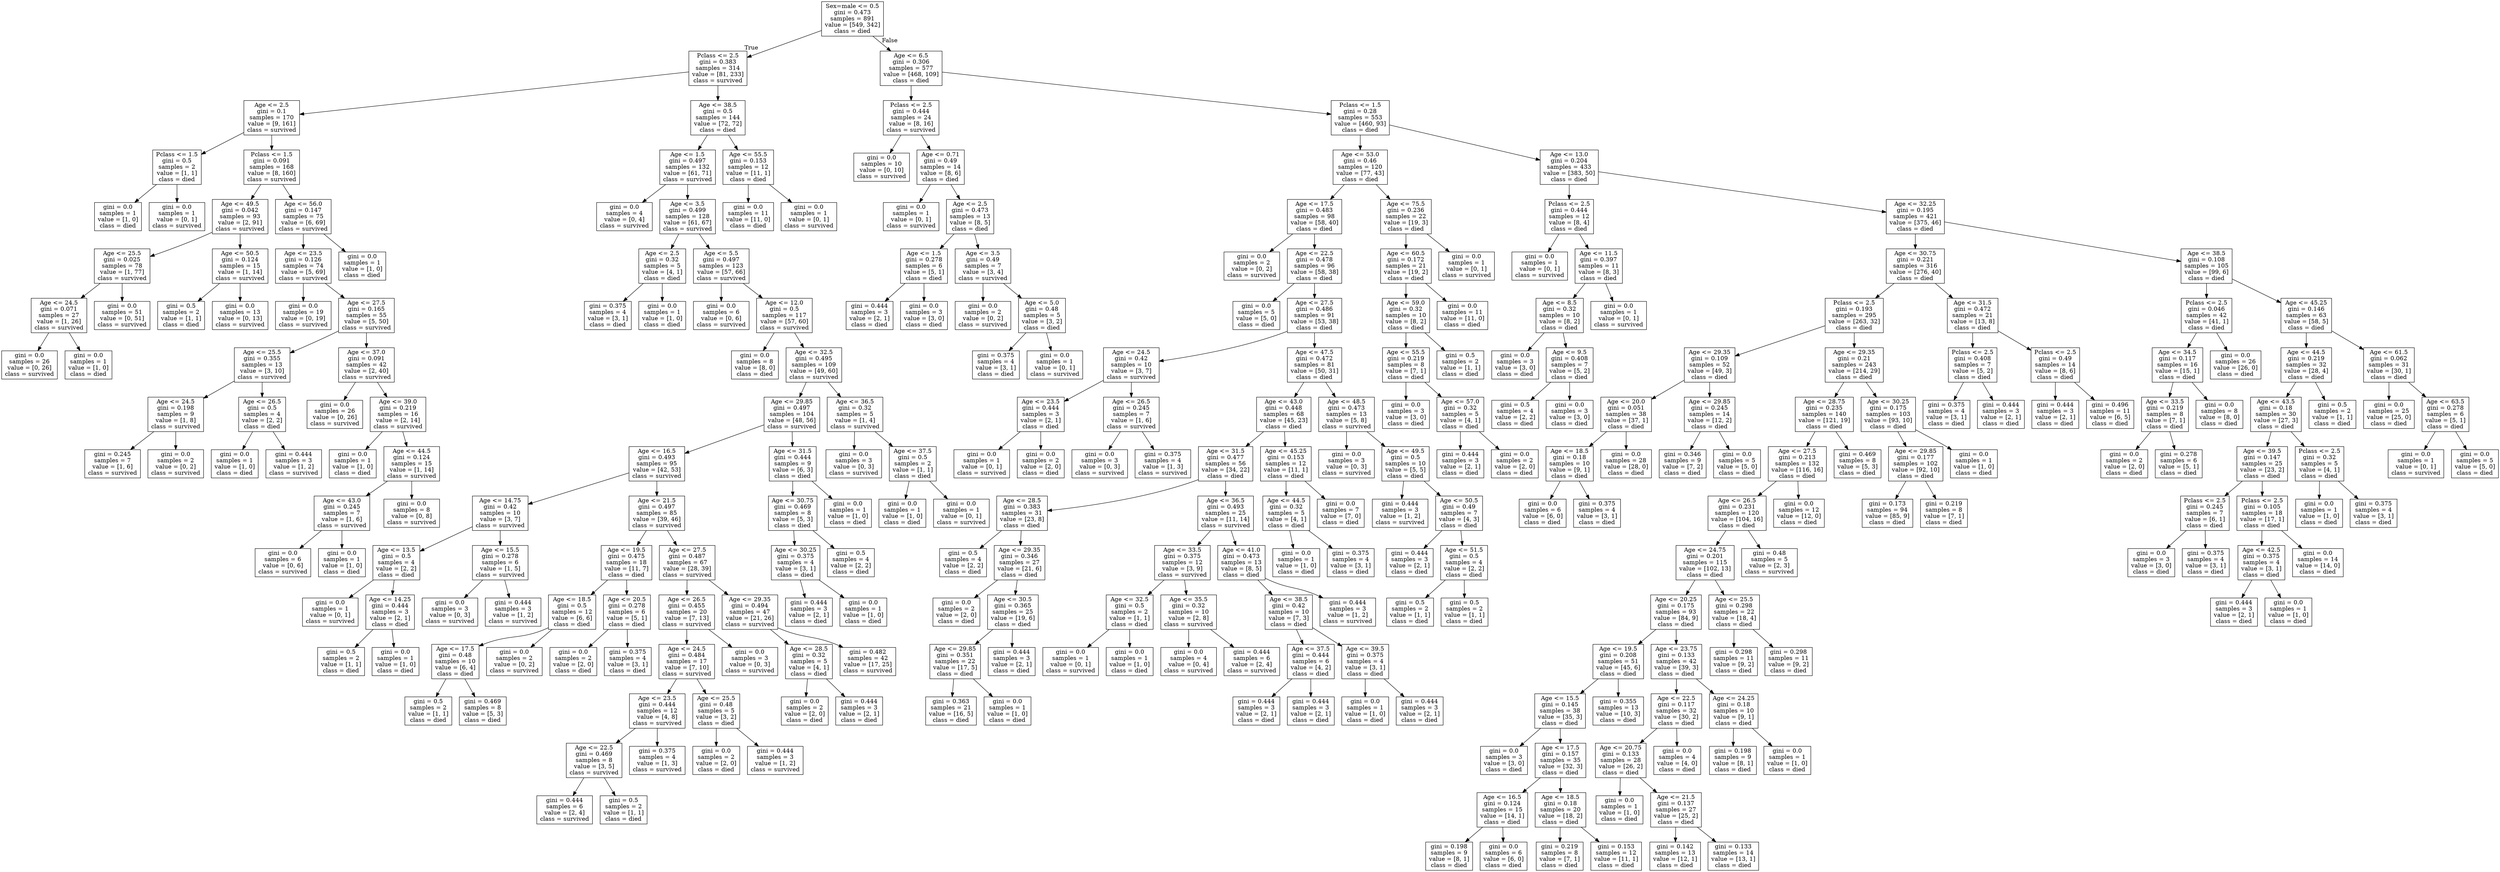 digraph Tree {
node [shape=box] ;
0 [label="Sex=male <= 0.5\ngini = 0.473\nsamples = 891\nvalue = [549, 342]\nclass = died"] ;
1 [label="Pclass <= 2.5\ngini = 0.383\nsamples = 314\nvalue = [81, 233]\nclass = survived"] ;
0 -> 1 [labeldistance=2.5, labelangle=45, headlabel="True"] ;
2 [label="Age <= 2.5\ngini = 0.1\nsamples = 170\nvalue = [9, 161]\nclass = survived"] ;
1 -> 2 ;
3 [label="Pclass <= 1.5\ngini = 0.5\nsamples = 2\nvalue = [1, 1]\nclass = died"] ;
2 -> 3 ;
4 [label="gini = 0.0\nsamples = 1\nvalue = [1, 0]\nclass = died"] ;
3 -> 4 ;
5 [label="gini = 0.0\nsamples = 1\nvalue = [0, 1]\nclass = survived"] ;
3 -> 5 ;
6 [label="Pclass <= 1.5\ngini = 0.091\nsamples = 168\nvalue = [8, 160]\nclass = survived"] ;
2 -> 6 ;
7 [label="Age <= 49.5\ngini = 0.042\nsamples = 93\nvalue = [2, 91]\nclass = survived"] ;
6 -> 7 ;
8 [label="Age <= 25.5\ngini = 0.025\nsamples = 78\nvalue = [1, 77]\nclass = survived"] ;
7 -> 8 ;
9 [label="Age <= 24.5\ngini = 0.071\nsamples = 27\nvalue = [1, 26]\nclass = survived"] ;
8 -> 9 ;
10 [label="gini = 0.0\nsamples = 26\nvalue = [0, 26]\nclass = survived"] ;
9 -> 10 ;
11 [label="gini = 0.0\nsamples = 1\nvalue = [1, 0]\nclass = died"] ;
9 -> 11 ;
12 [label="gini = 0.0\nsamples = 51\nvalue = [0, 51]\nclass = survived"] ;
8 -> 12 ;
13 [label="Age <= 50.5\ngini = 0.124\nsamples = 15\nvalue = [1, 14]\nclass = survived"] ;
7 -> 13 ;
14 [label="gini = 0.5\nsamples = 2\nvalue = [1, 1]\nclass = died"] ;
13 -> 14 ;
15 [label="gini = 0.0\nsamples = 13\nvalue = [0, 13]\nclass = survived"] ;
13 -> 15 ;
16 [label="Age <= 56.0\ngini = 0.147\nsamples = 75\nvalue = [6, 69]\nclass = survived"] ;
6 -> 16 ;
17 [label="Age <= 23.5\ngini = 0.126\nsamples = 74\nvalue = [5, 69]\nclass = survived"] ;
16 -> 17 ;
18 [label="gini = 0.0\nsamples = 19\nvalue = [0, 19]\nclass = survived"] ;
17 -> 18 ;
19 [label="Age <= 27.5\ngini = 0.165\nsamples = 55\nvalue = [5, 50]\nclass = survived"] ;
17 -> 19 ;
20 [label="Age <= 25.5\ngini = 0.355\nsamples = 13\nvalue = [3, 10]\nclass = survived"] ;
19 -> 20 ;
21 [label="Age <= 24.5\ngini = 0.198\nsamples = 9\nvalue = [1, 8]\nclass = survived"] ;
20 -> 21 ;
22 [label="gini = 0.245\nsamples = 7\nvalue = [1, 6]\nclass = survived"] ;
21 -> 22 ;
23 [label="gini = 0.0\nsamples = 2\nvalue = [0, 2]\nclass = survived"] ;
21 -> 23 ;
24 [label="Age <= 26.5\ngini = 0.5\nsamples = 4\nvalue = [2, 2]\nclass = died"] ;
20 -> 24 ;
25 [label="gini = 0.0\nsamples = 1\nvalue = [1, 0]\nclass = died"] ;
24 -> 25 ;
26 [label="gini = 0.444\nsamples = 3\nvalue = [1, 2]\nclass = survived"] ;
24 -> 26 ;
27 [label="Age <= 37.0\ngini = 0.091\nsamples = 42\nvalue = [2, 40]\nclass = survived"] ;
19 -> 27 ;
28 [label="gini = 0.0\nsamples = 26\nvalue = [0, 26]\nclass = survived"] ;
27 -> 28 ;
29 [label="Age <= 39.0\ngini = 0.219\nsamples = 16\nvalue = [2, 14]\nclass = survived"] ;
27 -> 29 ;
30 [label="gini = 0.0\nsamples = 1\nvalue = [1, 0]\nclass = died"] ;
29 -> 30 ;
31 [label="Age <= 44.5\ngini = 0.124\nsamples = 15\nvalue = [1, 14]\nclass = survived"] ;
29 -> 31 ;
32 [label="Age <= 43.0\ngini = 0.245\nsamples = 7\nvalue = [1, 6]\nclass = survived"] ;
31 -> 32 ;
33 [label="gini = 0.0\nsamples = 6\nvalue = [0, 6]\nclass = survived"] ;
32 -> 33 ;
34 [label="gini = 0.0\nsamples = 1\nvalue = [1, 0]\nclass = died"] ;
32 -> 34 ;
35 [label="gini = 0.0\nsamples = 8\nvalue = [0, 8]\nclass = survived"] ;
31 -> 35 ;
36 [label="gini = 0.0\nsamples = 1\nvalue = [1, 0]\nclass = died"] ;
16 -> 36 ;
37 [label="Age <= 38.5\ngini = 0.5\nsamples = 144\nvalue = [72, 72]\nclass = died"] ;
1 -> 37 ;
38 [label="Age <= 1.5\ngini = 0.497\nsamples = 132\nvalue = [61, 71]\nclass = survived"] ;
37 -> 38 ;
39 [label="gini = 0.0\nsamples = 4\nvalue = [0, 4]\nclass = survived"] ;
38 -> 39 ;
40 [label="Age <= 3.5\ngini = 0.499\nsamples = 128\nvalue = [61, 67]\nclass = survived"] ;
38 -> 40 ;
41 [label="Age <= 2.5\ngini = 0.32\nsamples = 5\nvalue = [4, 1]\nclass = died"] ;
40 -> 41 ;
42 [label="gini = 0.375\nsamples = 4\nvalue = [3, 1]\nclass = died"] ;
41 -> 42 ;
43 [label="gini = 0.0\nsamples = 1\nvalue = [1, 0]\nclass = died"] ;
41 -> 43 ;
44 [label="Age <= 5.5\ngini = 0.497\nsamples = 123\nvalue = [57, 66]\nclass = survived"] ;
40 -> 44 ;
45 [label="gini = 0.0\nsamples = 6\nvalue = [0, 6]\nclass = survived"] ;
44 -> 45 ;
46 [label="Age <= 12.0\ngini = 0.5\nsamples = 117\nvalue = [57, 60]\nclass = survived"] ;
44 -> 46 ;
47 [label="gini = 0.0\nsamples = 8\nvalue = [8, 0]\nclass = died"] ;
46 -> 47 ;
48 [label="Age <= 32.5\ngini = 0.495\nsamples = 109\nvalue = [49, 60]\nclass = survived"] ;
46 -> 48 ;
49 [label="Age <= 29.85\ngini = 0.497\nsamples = 104\nvalue = [48, 56]\nclass = survived"] ;
48 -> 49 ;
50 [label="Age <= 16.5\ngini = 0.493\nsamples = 95\nvalue = [42, 53]\nclass = survived"] ;
49 -> 50 ;
51 [label="Age <= 14.75\ngini = 0.42\nsamples = 10\nvalue = [3, 7]\nclass = survived"] ;
50 -> 51 ;
52 [label="Age <= 13.5\ngini = 0.5\nsamples = 4\nvalue = [2, 2]\nclass = died"] ;
51 -> 52 ;
53 [label="gini = 0.0\nsamples = 1\nvalue = [0, 1]\nclass = survived"] ;
52 -> 53 ;
54 [label="Age <= 14.25\ngini = 0.444\nsamples = 3\nvalue = [2, 1]\nclass = died"] ;
52 -> 54 ;
55 [label="gini = 0.5\nsamples = 2\nvalue = [1, 1]\nclass = died"] ;
54 -> 55 ;
56 [label="gini = 0.0\nsamples = 1\nvalue = [1, 0]\nclass = died"] ;
54 -> 56 ;
57 [label="Age <= 15.5\ngini = 0.278\nsamples = 6\nvalue = [1, 5]\nclass = survived"] ;
51 -> 57 ;
58 [label="gini = 0.0\nsamples = 3\nvalue = [0, 3]\nclass = survived"] ;
57 -> 58 ;
59 [label="gini = 0.444\nsamples = 3\nvalue = [1, 2]\nclass = survived"] ;
57 -> 59 ;
60 [label="Age <= 21.5\ngini = 0.497\nsamples = 85\nvalue = [39, 46]\nclass = survived"] ;
50 -> 60 ;
61 [label="Age <= 19.5\ngini = 0.475\nsamples = 18\nvalue = [11, 7]\nclass = died"] ;
60 -> 61 ;
62 [label="Age <= 18.5\ngini = 0.5\nsamples = 12\nvalue = [6, 6]\nclass = died"] ;
61 -> 62 ;
63 [label="Age <= 17.5\ngini = 0.48\nsamples = 10\nvalue = [6, 4]\nclass = died"] ;
62 -> 63 ;
64 [label="gini = 0.5\nsamples = 2\nvalue = [1, 1]\nclass = died"] ;
63 -> 64 ;
65 [label="gini = 0.469\nsamples = 8\nvalue = [5, 3]\nclass = died"] ;
63 -> 65 ;
66 [label="gini = 0.0\nsamples = 2\nvalue = [0, 2]\nclass = survived"] ;
62 -> 66 ;
67 [label="Age <= 20.5\ngini = 0.278\nsamples = 6\nvalue = [5, 1]\nclass = died"] ;
61 -> 67 ;
68 [label="gini = 0.0\nsamples = 2\nvalue = [2, 0]\nclass = died"] ;
67 -> 68 ;
69 [label="gini = 0.375\nsamples = 4\nvalue = [3, 1]\nclass = died"] ;
67 -> 69 ;
70 [label="Age <= 27.5\ngini = 0.487\nsamples = 67\nvalue = [28, 39]\nclass = survived"] ;
60 -> 70 ;
71 [label="Age <= 26.5\ngini = 0.455\nsamples = 20\nvalue = [7, 13]\nclass = survived"] ;
70 -> 71 ;
72 [label="Age <= 24.5\ngini = 0.484\nsamples = 17\nvalue = [7, 10]\nclass = survived"] ;
71 -> 72 ;
73 [label="Age <= 23.5\ngini = 0.444\nsamples = 12\nvalue = [4, 8]\nclass = survived"] ;
72 -> 73 ;
74 [label="Age <= 22.5\ngini = 0.469\nsamples = 8\nvalue = [3, 5]\nclass = survived"] ;
73 -> 74 ;
75 [label="gini = 0.444\nsamples = 6\nvalue = [2, 4]\nclass = survived"] ;
74 -> 75 ;
76 [label="gini = 0.5\nsamples = 2\nvalue = [1, 1]\nclass = died"] ;
74 -> 76 ;
77 [label="gini = 0.375\nsamples = 4\nvalue = [1, 3]\nclass = survived"] ;
73 -> 77 ;
78 [label="Age <= 25.5\ngini = 0.48\nsamples = 5\nvalue = [3, 2]\nclass = died"] ;
72 -> 78 ;
79 [label="gini = 0.0\nsamples = 2\nvalue = [2, 0]\nclass = died"] ;
78 -> 79 ;
80 [label="gini = 0.444\nsamples = 3\nvalue = [1, 2]\nclass = survived"] ;
78 -> 80 ;
81 [label="gini = 0.0\nsamples = 3\nvalue = [0, 3]\nclass = survived"] ;
71 -> 81 ;
82 [label="Age <= 29.35\ngini = 0.494\nsamples = 47\nvalue = [21, 26]\nclass = survived"] ;
70 -> 82 ;
83 [label="Age <= 28.5\ngini = 0.32\nsamples = 5\nvalue = [4, 1]\nclass = died"] ;
82 -> 83 ;
84 [label="gini = 0.0\nsamples = 2\nvalue = [2, 0]\nclass = died"] ;
83 -> 84 ;
85 [label="gini = 0.444\nsamples = 3\nvalue = [2, 1]\nclass = died"] ;
83 -> 85 ;
86 [label="gini = 0.482\nsamples = 42\nvalue = [17, 25]\nclass = survived"] ;
82 -> 86 ;
87 [label="Age <= 31.5\ngini = 0.444\nsamples = 9\nvalue = [6, 3]\nclass = died"] ;
49 -> 87 ;
88 [label="Age <= 30.75\ngini = 0.469\nsamples = 8\nvalue = [5, 3]\nclass = died"] ;
87 -> 88 ;
89 [label="Age <= 30.25\ngini = 0.375\nsamples = 4\nvalue = [3, 1]\nclass = died"] ;
88 -> 89 ;
90 [label="gini = 0.444\nsamples = 3\nvalue = [2, 1]\nclass = died"] ;
89 -> 90 ;
91 [label="gini = 0.0\nsamples = 1\nvalue = [1, 0]\nclass = died"] ;
89 -> 91 ;
92 [label="gini = 0.5\nsamples = 4\nvalue = [2, 2]\nclass = died"] ;
88 -> 92 ;
93 [label="gini = 0.0\nsamples = 1\nvalue = [1, 0]\nclass = died"] ;
87 -> 93 ;
94 [label="Age <= 36.5\ngini = 0.32\nsamples = 5\nvalue = [1, 4]\nclass = survived"] ;
48 -> 94 ;
95 [label="gini = 0.0\nsamples = 3\nvalue = [0, 3]\nclass = survived"] ;
94 -> 95 ;
96 [label="Age <= 37.5\ngini = 0.5\nsamples = 2\nvalue = [1, 1]\nclass = died"] ;
94 -> 96 ;
97 [label="gini = 0.0\nsamples = 1\nvalue = [1, 0]\nclass = died"] ;
96 -> 97 ;
98 [label="gini = 0.0\nsamples = 1\nvalue = [0, 1]\nclass = survived"] ;
96 -> 98 ;
99 [label="Age <= 55.5\ngini = 0.153\nsamples = 12\nvalue = [11, 1]\nclass = died"] ;
37 -> 99 ;
100 [label="gini = 0.0\nsamples = 11\nvalue = [11, 0]\nclass = died"] ;
99 -> 100 ;
101 [label="gini = 0.0\nsamples = 1\nvalue = [0, 1]\nclass = survived"] ;
99 -> 101 ;
102 [label="Age <= 6.5\ngini = 0.306\nsamples = 577\nvalue = [468, 109]\nclass = died"] ;
0 -> 102 [labeldistance=2.5, labelangle=-45, headlabel="False"] ;
103 [label="Pclass <= 2.5\ngini = 0.444\nsamples = 24\nvalue = [8, 16]\nclass = survived"] ;
102 -> 103 ;
104 [label="gini = 0.0\nsamples = 10\nvalue = [0, 10]\nclass = survived"] ;
103 -> 104 ;
105 [label="Age <= 0.71\ngini = 0.49\nsamples = 14\nvalue = [8, 6]\nclass = died"] ;
103 -> 105 ;
106 [label="gini = 0.0\nsamples = 1\nvalue = [0, 1]\nclass = survived"] ;
105 -> 106 ;
107 [label="Age <= 2.5\ngini = 0.473\nsamples = 13\nvalue = [8, 5]\nclass = died"] ;
105 -> 107 ;
108 [label="Age <= 1.5\ngini = 0.278\nsamples = 6\nvalue = [5, 1]\nclass = died"] ;
107 -> 108 ;
109 [label="gini = 0.444\nsamples = 3\nvalue = [2, 1]\nclass = died"] ;
108 -> 109 ;
110 [label="gini = 0.0\nsamples = 3\nvalue = [3, 0]\nclass = died"] ;
108 -> 110 ;
111 [label="Age <= 3.5\ngini = 0.49\nsamples = 7\nvalue = [3, 4]\nclass = survived"] ;
107 -> 111 ;
112 [label="gini = 0.0\nsamples = 2\nvalue = [0, 2]\nclass = survived"] ;
111 -> 112 ;
113 [label="Age <= 5.0\ngini = 0.48\nsamples = 5\nvalue = [3, 2]\nclass = died"] ;
111 -> 113 ;
114 [label="gini = 0.375\nsamples = 4\nvalue = [3, 1]\nclass = died"] ;
113 -> 114 ;
115 [label="gini = 0.0\nsamples = 1\nvalue = [0, 1]\nclass = survived"] ;
113 -> 115 ;
116 [label="Pclass <= 1.5\ngini = 0.28\nsamples = 553\nvalue = [460, 93]\nclass = died"] ;
102 -> 116 ;
117 [label="Age <= 53.0\ngini = 0.46\nsamples = 120\nvalue = [77, 43]\nclass = died"] ;
116 -> 117 ;
118 [label="Age <= 17.5\ngini = 0.483\nsamples = 98\nvalue = [58, 40]\nclass = died"] ;
117 -> 118 ;
119 [label="gini = 0.0\nsamples = 2\nvalue = [0, 2]\nclass = survived"] ;
118 -> 119 ;
120 [label="Age <= 22.5\ngini = 0.478\nsamples = 96\nvalue = [58, 38]\nclass = died"] ;
118 -> 120 ;
121 [label="gini = 0.0\nsamples = 5\nvalue = [5, 0]\nclass = died"] ;
120 -> 121 ;
122 [label="Age <= 27.5\ngini = 0.486\nsamples = 91\nvalue = [53, 38]\nclass = died"] ;
120 -> 122 ;
123 [label="Age <= 24.5\ngini = 0.42\nsamples = 10\nvalue = [3, 7]\nclass = survived"] ;
122 -> 123 ;
124 [label="Age <= 23.5\ngini = 0.444\nsamples = 3\nvalue = [2, 1]\nclass = died"] ;
123 -> 124 ;
125 [label="gini = 0.0\nsamples = 1\nvalue = [0, 1]\nclass = survived"] ;
124 -> 125 ;
126 [label="gini = 0.0\nsamples = 2\nvalue = [2, 0]\nclass = died"] ;
124 -> 126 ;
127 [label="Age <= 26.5\ngini = 0.245\nsamples = 7\nvalue = [1, 6]\nclass = survived"] ;
123 -> 127 ;
128 [label="gini = 0.0\nsamples = 3\nvalue = [0, 3]\nclass = survived"] ;
127 -> 128 ;
129 [label="gini = 0.375\nsamples = 4\nvalue = [1, 3]\nclass = survived"] ;
127 -> 129 ;
130 [label="Age <= 47.5\ngini = 0.472\nsamples = 81\nvalue = [50, 31]\nclass = died"] ;
122 -> 130 ;
131 [label="Age <= 43.0\ngini = 0.448\nsamples = 68\nvalue = [45, 23]\nclass = died"] ;
130 -> 131 ;
132 [label="Age <= 31.5\ngini = 0.477\nsamples = 56\nvalue = [34, 22]\nclass = died"] ;
131 -> 132 ;
133 [label="Age <= 28.5\ngini = 0.383\nsamples = 31\nvalue = [23, 8]\nclass = died"] ;
132 -> 133 ;
134 [label="gini = 0.5\nsamples = 4\nvalue = [2, 2]\nclass = died"] ;
133 -> 134 ;
135 [label="Age <= 29.35\ngini = 0.346\nsamples = 27\nvalue = [21, 6]\nclass = died"] ;
133 -> 135 ;
136 [label="gini = 0.0\nsamples = 2\nvalue = [2, 0]\nclass = died"] ;
135 -> 136 ;
137 [label="Age <= 30.5\ngini = 0.365\nsamples = 25\nvalue = [19, 6]\nclass = died"] ;
135 -> 137 ;
138 [label="Age <= 29.85\ngini = 0.351\nsamples = 22\nvalue = [17, 5]\nclass = died"] ;
137 -> 138 ;
139 [label="gini = 0.363\nsamples = 21\nvalue = [16, 5]\nclass = died"] ;
138 -> 139 ;
140 [label="gini = 0.0\nsamples = 1\nvalue = [1, 0]\nclass = died"] ;
138 -> 140 ;
141 [label="gini = 0.444\nsamples = 3\nvalue = [2, 1]\nclass = died"] ;
137 -> 141 ;
142 [label="Age <= 36.5\ngini = 0.493\nsamples = 25\nvalue = [11, 14]\nclass = survived"] ;
132 -> 142 ;
143 [label="Age <= 33.5\ngini = 0.375\nsamples = 12\nvalue = [3, 9]\nclass = survived"] ;
142 -> 143 ;
144 [label="Age <= 32.5\ngini = 0.5\nsamples = 2\nvalue = [1, 1]\nclass = died"] ;
143 -> 144 ;
145 [label="gini = 0.0\nsamples = 1\nvalue = [0, 1]\nclass = survived"] ;
144 -> 145 ;
146 [label="gini = 0.0\nsamples = 1\nvalue = [1, 0]\nclass = died"] ;
144 -> 146 ;
147 [label="Age <= 35.5\ngini = 0.32\nsamples = 10\nvalue = [2, 8]\nclass = survived"] ;
143 -> 147 ;
148 [label="gini = 0.0\nsamples = 4\nvalue = [0, 4]\nclass = survived"] ;
147 -> 148 ;
149 [label="gini = 0.444\nsamples = 6\nvalue = [2, 4]\nclass = survived"] ;
147 -> 149 ;
150 [label="Age <= 41.0\ngini = 0.473\nsamples = 13\nvalue = [8, 5]\nclass = died"] ;
142 -> 150 ;
151 [label="Age <= 38.5\ngini = 0.42\nsamples = 10\nvalue = [7, 3]\nclass = died"] ;
150 -> 151 ;
152 [label="Age <= 37.5\ngini = 0.444\nsamples = 6\nvalue = [4, 2]\nclass = died"] ;
151 -> 152 ;
153 [label="gini = 0.444\nsamples = 3\nvalue = [2, 1]\nclass = died"] ;
152 -> 153 ;
154 [label="gini = 0.444\nsamples = 3\nvalue = [2, 1]\nclass = died"] ;
152 -> 154 ;
155 [label="Age <= 39.5\ngini = 0.375\nsamples = 4\nvalue = [3, 1]\nclass = died"] ;
151 -> 155 ;
156 [label="gini = 0.0\nsamples = 1\nvalue = [1, 0]\nclass = died"] ;
155 -> 156 ;
157 [label="gini = 0.444\nsamples = 3\nvalue = [2, 1]\nclass = died"] ;
155 -> 157 ;
158 [label="gini = 0.444\nsamples = 3\nvalue = [1, 2]\nclass = survived"] ;
150 -> 158 ;
159 [label="Age <= 45.25\ngini = 0.153\nsamples = 12\nvalue = [11, 1]\nclass = died"] ;
131 -> 159 ;
160 [label="Age <= 44.5\ngini = 0.32\nsamples = 5\nvalue = [4, 1]\nclass = died"] ;
159 -> 160 ;
161 [label="gini = 0.0\nsamples = 1\nvalue = [1, 0]\nclass = died"] ;
160 -> 161 ;
162 [label="gini = 0.375\nsamples = 4\nvalue = [3, 1]\nclass = died"] ;
160 -> 162 ;
163 [label="gini = 0.0\nsamples = 7\nvalue = [7, 0]\nclass = died"] ;
159 -> 163 ;
164 [label="Age <= 48.5\ngini = 0.473\nsamples = 13\nvalue = [5, 8]\nclass = survived"] ;
130 -> 164 ;
165 [label="gini = 0.0\nsamples = 3\nvalue = [0, 3]\nclass = survived"] ;
164 -> 165 ;
166 [label="Age <= 49.5\ngini = 0.5\nsamples = 10\nvalue = [5, 5]\nclass = died"] ;
164 -> 166 ;
167 [label="gini = 0.444\nsamples = 3\nvalue = [1, 2]\nclass = survived"] ;
166 -> 167 ;
168 [label="Age <= 50.5\ngini = 0.49\nsamples = 7\nvalue = [4, 3]\nclass = died"] ;
166 -> 168 ;
169 [label="gini = 0.444\nsamples = 3\nvalue = [2, 1]\nclass = died"] ;
168 -> 169 ;
170 [label="Age <= 51.5\ngini = 0.5\nsamples = 4\nvalue = [2, 2]\nclass = died"] ;
168 -> 170 ;
171 [label="gini = 0.5\nsamples = 2\nvalue = [1, 1]\nclass = died"] ;
170 -> 171 ;
172 [label="gini = 0.5\nsamples = 2\nvalue = [1, 1]\nclass = died"] ;
170 -> 172 ;
173 [label="Age <= 75.5\ngini = 0.236\nsamples = 22\nvalue = [19, 3]\nclass = died"] ;
117 -> 173 ;
174 [label="Age <= 60.5\ngini = 0.172\nsamples = 21\nvalue = [19, 2]\nclass = died"] ;
173 -> 174 ;
175 [label="Age <= 59.0\ngini = 0.32\nsamples = 10\nvalue = [8, 2]\nclass = died"] ;
174 -> 175 ;
176 [label="Age <= 55.5\ngini = 0.219\nsamples = 8\nvalue = [7, 1]\nclass = died"] ;
175 -> 176 ;
177 [label="gini = 0.0\nsamples = 3\nvalue = [3, 0]\nclass = died"] ;
176 -> 177 ;
178 [label="Age <= 57.0\ngini = 0.32\nsamples = 5\nvalue = [4, 1]\nclass = died"] ;
176 -> 178 ;
179 [label="gini = 0.444\nsamples = 3\nvalue = [2, 1]\nclass = died"] ;
178 -> 179 ;
180 [label="gini = 0.0\nsamples = 2\nvalue = [2, 0]\nclass = died"] ;
178 -> 180 ;
181 [label="gini = 0.5\nsamples = 2\nvalue = [1, 1]\nclass = died"] ;
175 -> 181 ;
182 [label="gini = 0.0\nsamples = 11\nvalue = [11, 0]\nclass = died"] ;
174 -> 182 ;
183 [label="gini = 0.0\nsamples = 1\nvalue = [0, 1]\nclass = survived"] ;
173 -> 183 ;
184 [label="Age <= 13.0\ngini = 0.204\nsamples = 433\nvalue = [383, 50]\nclass = died"] ;
116 -> 184 ;
185 [label="Pclass <= 2.5\ngini = 0.444\nsamples = 12\nvalue = [8, 4]\nclass = died"] ;
184 -> 185 ;
186 [label="gini = 0.0\nsamples = 1\nvalue = [0, 1]\nclass = survived"] ;
185 -> 186 ;
187 [label="Age <= 11.5\ngini = 0.397\nsamples = 11\nvalue = [8, 3]\nclass = died"] ;
185 -> 187 ;
188 [label="Age <= 8.5\ngini = 0.32\nsamples = 10\nvalue = [8, 2]\nclass = died"] ;
187 -> 188 ;
189 [label="gini = 0.0\nsamples = 3\nvalue = [3, 0]\nclass = died"] ;
188 -> 189 ;
190 [label="Age <= 9.5\ngini = 0.408\nsamples = 7\nvalue = [5, 2]\nclass = died"] ;
188 -> 190 ;
191 [label="gini = 0.5\nsamples = 4\nvalue = [2, 2]\nclass = died"] ;
190 -> 191 ;
192 [label="gini = 0.0\nsamples = 3\nvalue = [3, 0]\nclass = died"] ;
190 -> 192 ;
193 [label="gini = 0.0\nsamples = 1\nvalue = [0, 1]\nclass = survived"] ;
187 -> 193 ;
194 [label="Age <= 32.25\ngini = 0.195\nsamples = 421\nvalue = [375, 46]\nclass = died"] ;
184 -> 194 ;
195 [label="Age <= 30.75\ngini = 0.221\nsamples = 316\nvalue = [276, 40]\nclass = died"] ;
194 -> 195 ;
196 [label="Pclass <= 2.5\ngini = 0.193\nsamples = 295\nvalue = [263, 32]\nclass = died"] ;
195 -> 196 ;
197 [label="Age <= 29.35\ngini = 0.109\nsamples = 52\nvalue = [49, 3]\nclass = died"] ;
196 -> 197 ;
198 [label="Age <= 20.0\ngini = 0.051\nsamples = 38\nvalue = [37, 1]\nclass = died"] ;
197 -> 198 ;
199 [label="Age <= 18.5\ngini = 0.18\nsamples = 10\nvalue = [9, 1]\nclass = died"] ;
198 -> 199 ;
200 [label="gini = 0.0\nsamples = 6\nvalue = [6, 0]\nclass = died"] ;
199 -> 200 ;
201 [label="gini = 0.375\nsamples = 4\nvalue = [3, 1]\nclass = died"] ;
199 -> 201 ;
202 [label="gini = 0.0\nsamples = 28\nvalue = [28, 0]\nclass = died"] ;
198 -> 202 ;
203 [label="Age <= 29.85\ngini = 0.245\nsamples = 14\nvalue = [12, 2]\nclass = died"] ;
197 -> 203 ;
204 [label="gini = 0.346\nsamples = 9\nvalue = [7, 2]\nclass = died"] ;
203 -> 204 ;
205 [label="gini = 0.0\nsamples = 5\nvalue = [5, 0]\nclass = died"] ;
203 -> 205 ;
206 [label="Age <= 29.35\ngini = 0.21\nsamples = 243\nvalue = [214, 29]\nclass = died"] ;
196 -> 206 ;
207 [label="Age <= 28.75\ngini = 0.235\nsamples = 140\nvalue = [121, 19]\nclass = died"] ;
206 -> 207 ;
208 [label="Age <= 27.5\ngini = 0.213\nsamples = 132\nvalue = [116, 16]\nclass = died"] ;
207 -> 208 ;
209 [label="Age <= 26.5\ngini = 0.231\nsamples = 120\nvalue = [104, 16]\nclass = died"] ;
208 -> 209 ;
210 [label="Age <= 24.75\ngini = 0.201\nsamples = 115\nvalue = [102, 13]\nclass = died"] ;
209 -> 210 ;
211 [label="Age <= 20.25\ngini = 0.175\nsamples = 93\nvalue = [84, 9]\nclass = died"] ;
210 -> 211 ;
212 [label="Age <= 19.5\ngini = 0.208\nsamples = 51\nvalue = [45, 6]\nclass = died"] ;
211 -> 212 ;
213 [label="Age <= 15.5\ngini = 0.145\nsamples = 38\nvalue = [35, 3]\nclass = died"] ;
212 -> 213 ;
214 [label="gini = 0.0\nsamples = 3\nvalue = [3, 0]\nclass = died"] ;
213 -> 214 ;
215 [label="Age <= 17.5\ngini = 0.157\nsamples = 35\nvalue = [32, 3]\nclass = died"] ;
213 -> 215 ;
216 [label="Age <= 16.5\ngini = 0.124\nsamples = 15\nvalue = [14, 1]\nclass = died"] ;
215 -> 216 ;
217 [label="gini = 0.198\nsamples = 9\nvalue = [8, 1]\nclass = died"] ;
216 -> 217 ;
218 [label="gini = 0.0\nsamples = 6\nvalue = [6, 0]\nclass = died"] ;
216 -> 218 ;
219 [label="Age <= 18.5\ngini = 0.18\nsamples = 20\nvalue = [18, 2]\nclass = died"] ;
215 -> 219 ;
220 [label="gini = 0.219\nsamples = 8\nvalue = [7, 1]\nclass = died"] ;
219 -> 220 ;
221 [label="gini = 0.153\nsamples = 12\nvalue = [11, 1]\nclass = died"] ;
219 -> 221 ;
222 [label="gini = 0.355\nsamples = 13\nvalue = [10, 3]\nclass = died"] ;
212 -> 222 ;
223 [label="Age <= 23.75\ngini = 0.133\nsamples = 42\nvalue = [39, 3]\nclass = died"] ;
211 -> 223 ;
224 [label="Age <= 22.5\ngini = 0.117\nsamples = 32\nvalue = [30, 2]\nclass = died"] ;
223 -> 224 ;
225 [label="Age <= 20.75\ngini = 0.133\nsamples = 28\nvalue = [26, 2]\nclass = died"] ;
224 -> 225 ;
226 [label="gini = 0.0\nsamples = 1\nvalue = [1, 0]\nclass = died"] ;
225 -> 226 ;
227 [label="Age <= 21.5\ngini = 0.137\nsamples = 27\nvalue = [25, 2]\nclass = died"] ;
225 -> 227 ;
228 [label="gini = 0.142\nsamples = 13\nvalue = [12, 1]\nclass = died"] ;
227 -> 228 ;
229 [label="gini = 0.133\nsamples = 14\nvalue = [13, 1]\nclass = died"] ;
227 -> 229 ;
230 [label="gini = 0.0\nsamples = 4\nvalue = [4, 0]\nclass = died"] ;
224 -> 230 ;
231 [label="Age <= 24.25\ngini = 0.18\nsamples = 10\nvalue = [9, 1]\nclass = died"] ;
223 -> 231 ;
232 [label="gini = 0.198\nsamples = 9\nvalue = [8, 1]\nclass = died"] ;
231 -> 232 ;
233 [label="gini = 0.0\nsamples = 1\nvalue = [1, 0]\nclass = died"] ;
231 -> 233 ;
234 [label="Age <= 25.5\ngini = 0.298\nsamples = 22\nvalue = [18, 4]\nclass = died"] ;
210 -> 234 ;
235 [label="gini = 0.298\nsamples = 11\nvalue = [9, 2]\nclass = died"] ;
234 -> 235 ;
236 [label="gini = 0.298\nsamples = 11\nvalue = [9, 2]\nclass = died"] ;
234 -> 236 ;
237 [label="gini = 0.48\nsamples = 5\nvalue = [2, 3]\nclass = survived"] ;
209 -> 237 ;
238 [label="gini = 0.0\nsamples = 12\nvalue = [12, 0]\nclass = died"] ;
208 -> 238 ;
239 [label="gini = 0.469\nsamples = 8\nvalue = [5, 3]\nclass = died"] ;
207 -> 239 ;
240 [label="Age <= 30.25\ngini = 0.175\nsamples = 103\nvalue = [93, 10]\nclass = died"] ;
206 -> 240 ;
241 [label="Age <= 29.85\ngini = 0.177\nsamples = 102\nvalue = [92, 10]\nclass = died"] ;
240 -> 241 ;
242 [label="gini = 0.173\nsamples = 94\nvalue = [85, 9]\nclass = died"] ;
241 -> 242 ;
243 [label="gini = 0.219\nsamples = 8\nvalue = [7, 1]\nclass = died"] ;
241 -> 243 ;
244 [label="gini = 0.0\nsamples = 1\nvalue = [1, 0]\nclass = died"] ;
240 -> 244 ;
245 [label="Age <= 31.5\ngini = 0.472\nsamples = 21\nvalue = [13, 8]\nclass = died"] ;
195 -> 245 ;
246 [label="Pclass <= 2.5\ngini = 0.408\nsamples = 7\nvalue = [5, 2]\nclass = died"] ;
245 -> 246 ;
247 [label="gini = 0.375\nsamples = 4\nvalue = [3, 1]\nclass = died"] ;
246 -> 247 ;
248 [label="gini = 0.444\nsamples = 3\nvalue = [2, 1]\nclass = died"] ;
246 -> 248 ;
249 [label="Pclass <= 2.5\ngini = 0.49\nsamples = 14\nvalue = [8, 6]\nclass = died"] ;
245 -> 249 ;
250 [label="gini = 0.444\nsamples = 3\nvalue = [2, 1]\nclass = died"] ;
249 -> 250 ;
251 [label="gini = 0.496\nsamples = 11\nvalue = [6, 5]\nclass = died"] ;
249 -> 251 ;
252 [label="Age <= 38.5\ngini = 0.108\nsamples = 105\nvalue = [99, 6]\nclass = died"] ;
194 -> 252 ;
253 [label="Pclass <= 2.5\ngini = 0.046\nsamples = 42\nvalue = [41, 1]\nclass = died"] ;
252 -> 253 ;
254 [label="Age <= 34.5\ngini = 0.117\nsamples = 16\nvalue = [15, 1]\nclass = died"] ;
253 -> 254 ;
255 [label="Age <= 33.5\ngini = 0.219\nsamples = 8\nvalue = [7, 1]\nclass = died"] ;
254 -> 255 ;
256 [label="gini = 0.0\nsamples = 2\nvalue = [2, 0]\nclass = died"] ;
255 -> 256 ;
257 [label="gini = 0.278\nsamples = 6\nvalue = [5, 1]\nclass = died"] ;
255 -> 257 ;
258 [label="gini = 0.0\nsamples = 8\nvalue = [8, 0]\nclass = died"] ;
254 -> 258 ;
259 [label="gini = 0.0\nsamples = 26\nvalue = [26, 0]\nclass = died"] ;
253 -> 259 ;
260 [label="Age <= 45.25\ngini = 0.146\nsamples = 63\nvalue = [58, 5]\nclass = died"] ;
252 -> 260 ;
261 [label="Age <= 44.5\ngini = 0.219\nsamples = 32\nvalue = [28, 4]\nclass = died"] ;
260 -> 261 ;
262 [label="Age <= 43.5\ngini = 0.18\nsamples = 30\nvalue = [27, 3]\nclass = died"] ;
261 -> 262 ;
263 [label="Age <= 39.5\ngini = 0.147\nsamples = 25\nvalue = [23, 2]\nclass = died"] ;
262 -> 263 ;
264 [label="Pclass <= 2.5\ngini = 0.245\nsamples = 7\nvalue = [6, 1]\nclass = died"] ;
263 -> 264 ;
265 [label="gini = 0.0\nsamples = 3\nvalue = [3, 0]\nclass = died"] ;
264 -> 265 ;
266 [label="gini = 0.375\nsamples = 4\nvalue = [3, 1]\nclass = died"] ;
264 -> 266 ;
267 [label="Pclass <= 2.5\ngini = 0.105\nsamples = 18\nvalue = [17, 1]\nclass = died"] ;
263 -> 267 ;
268 [label="Age <= 42.5\ngini = 0.375\nsamples = 4\nvalue = [3, 1]\nclass = died"] ;
267 -> 268 ;
269 [label="gini = 0.444\nsamples = 3\nvalue = [2, 1]\nclass = died"] ;
268 -> 269 ;
270 [label="gini = 0.0\nsamples = 1\nvalue = [1, 0]\nclass = died"] ;
268 -> 270 ;
271 [label="gini = 0.0\nsamples = 14\nvalue = [14, 0]\nclass = died"] ;
267 -> 271 ;
272 [label="Pclass <= 2.5\ngini = 0.32\nsamples = 5\nvalue = [4, 1]\nclass = died"] ;
262 -> 272 ;
273 [label="gini = 0.0\nsamples = 1\nvalue = [1, 0]\nclass = died"] ;
272 -> 273 ;
274 [label="gini = 0.375\nsamples = 4\nvalue = [3, 1]\nclass = died"] ;
272 -> 274 ;
275 [label="gini = 0.5\nsamples = 2\nvalue = [1, 1]\nclass = died"] ;
261 -> 275 ;
276 [label="Age <= 61.5\ngini = 0.062\nsamples = 31\nvalue = [30, 1]\nclass = died"] ;
260 -> 276 ;
277 [label="gini = 0.0\nsamples = 25\nvalue = [25, 0]\nclass = died"] ;
276 -> 277 ;
278 [label="Age <= 63.5\ngini = 0.278\nsamples = 6\nvalue = [5, 1]\nclass = died"] ;
276 -> 278 ;
279 [label="gini = 0.0\nsamples = 1\nvalue = [0, 1]\nclass = survived"] ;
278 -> 279 ;
280 [label="gini = 0.0\nsamples = 5\nvalue = [5, 0]\nclass = died"] ;
278 -> 280 ;
}